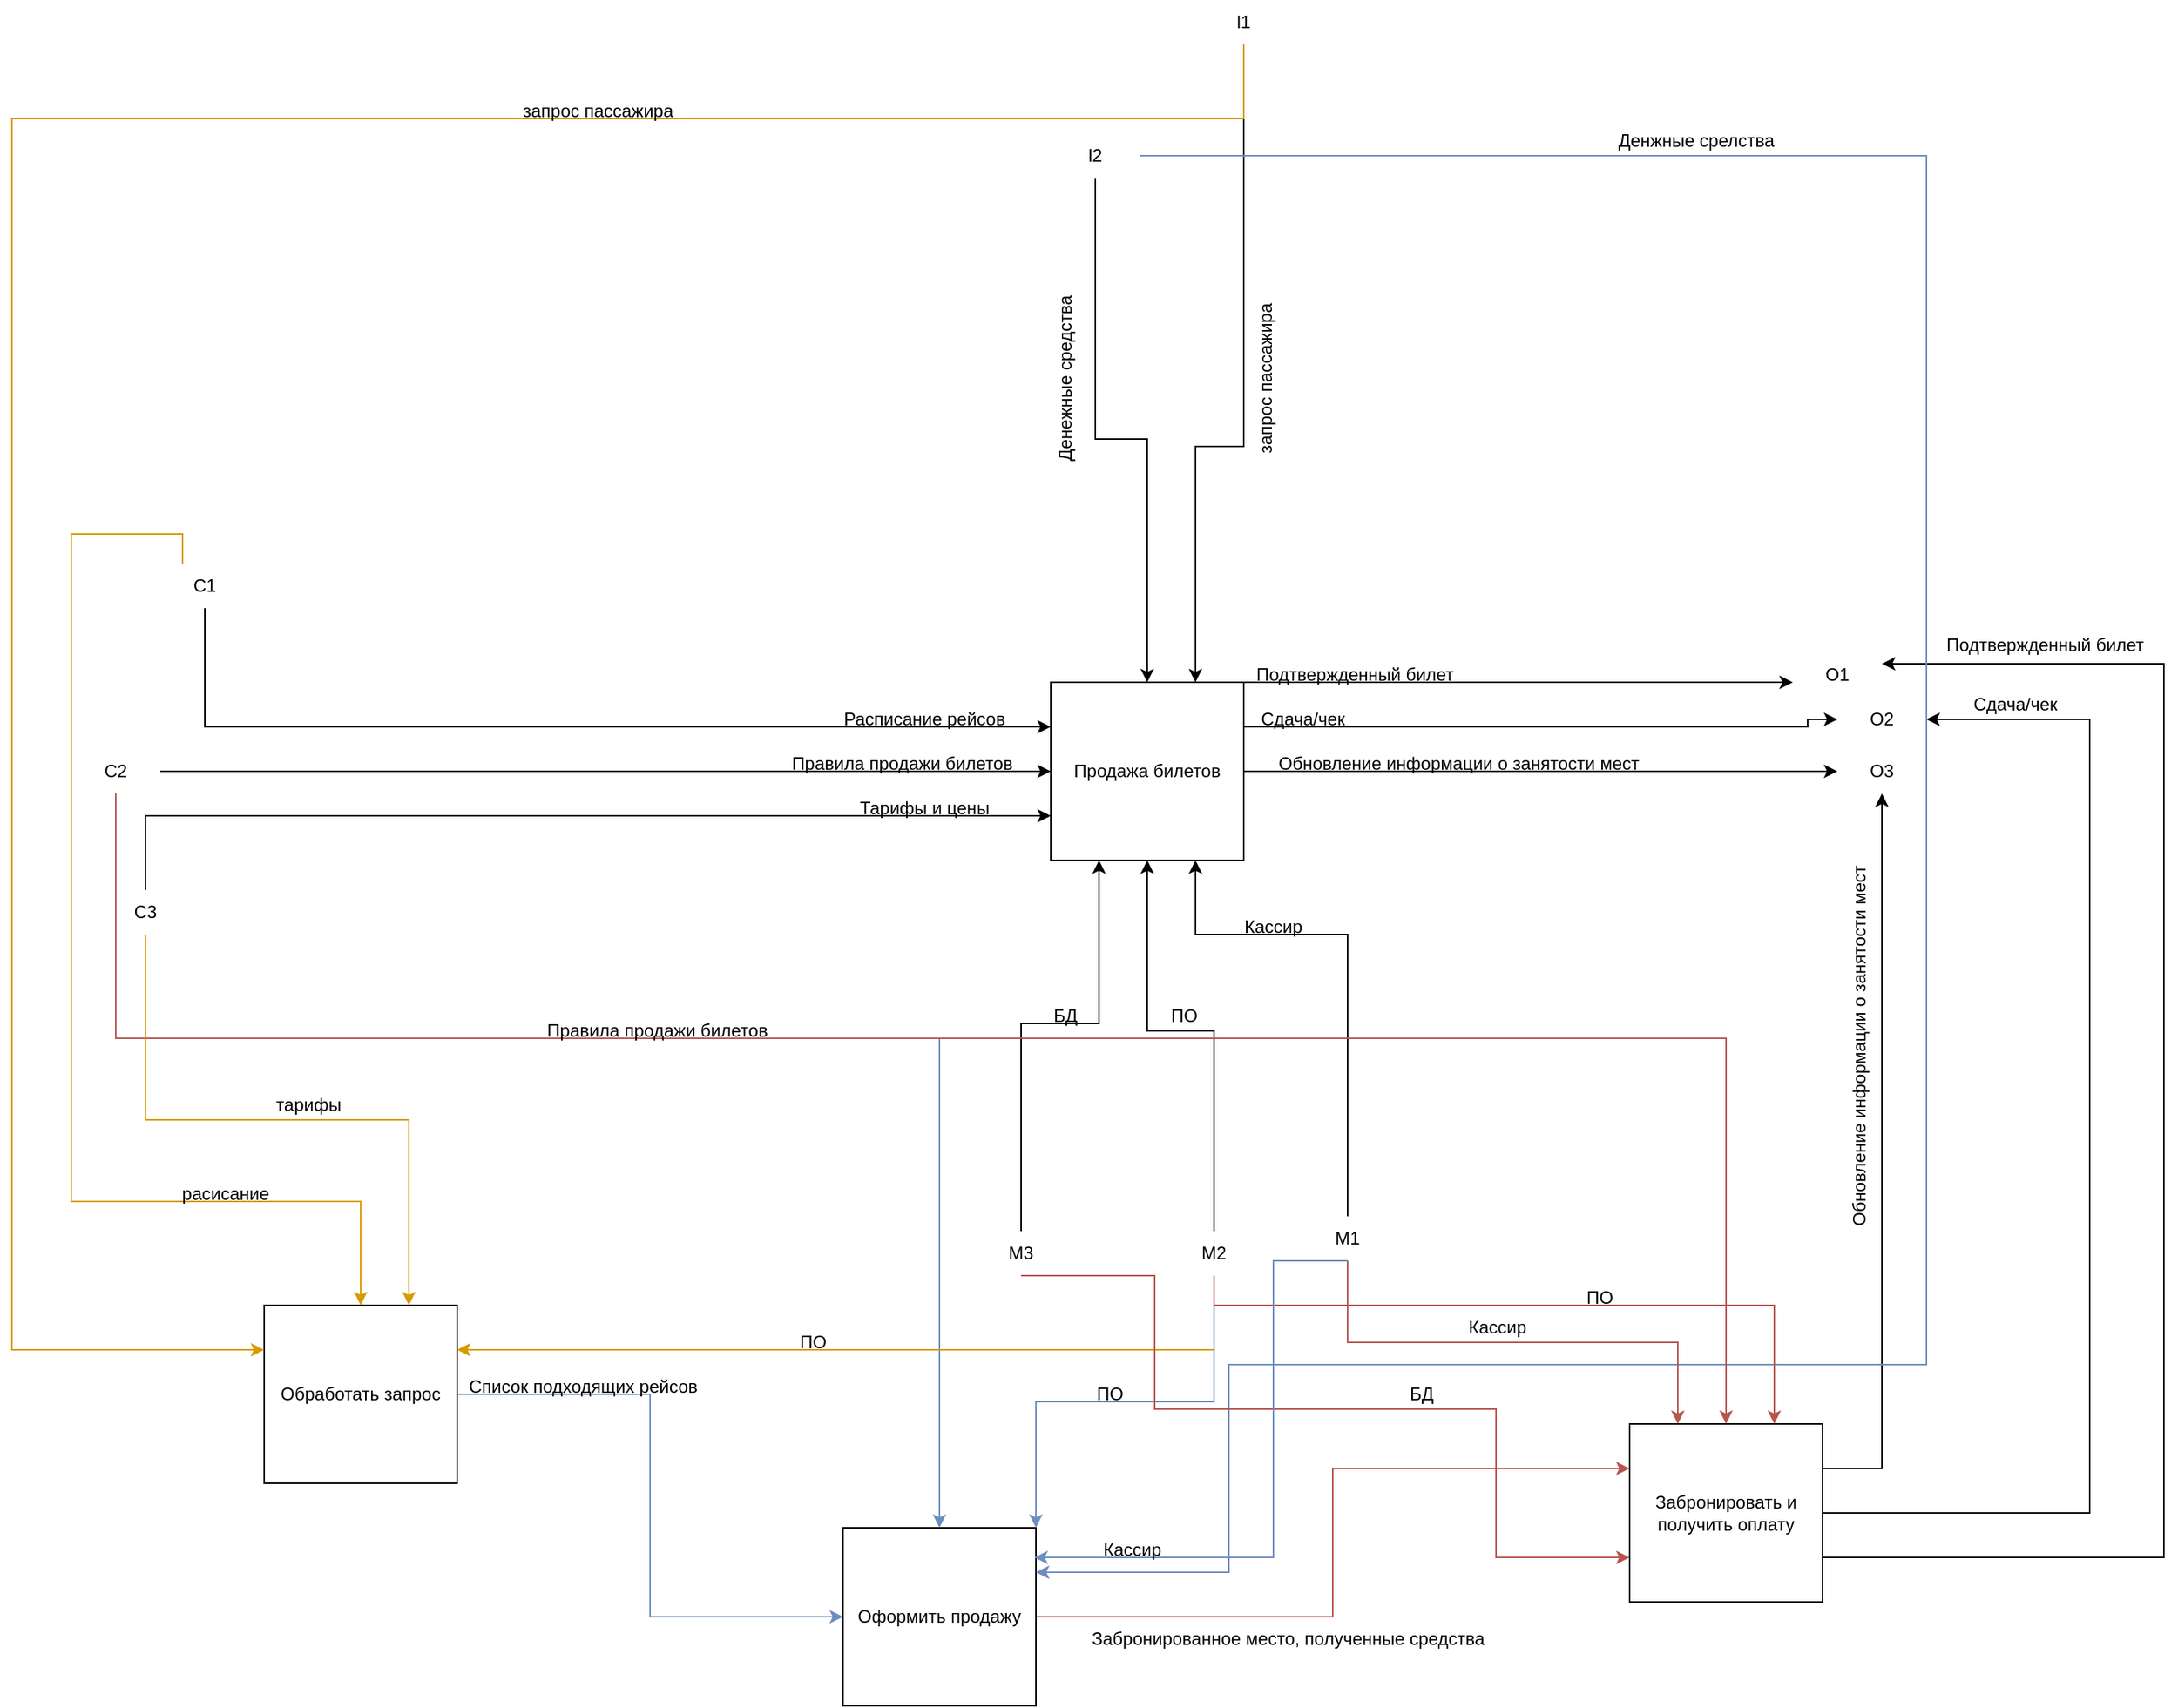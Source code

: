 <mxfile version="28.2.7">
  <diagram name="Страница — 1" id="DKWm9qkPGkfj65cZuVqa">
    <mxGraphModel dx="2431" dy="1322" grid="1" gridSize="10" guides="1" tooltips="1" connect="1" arrows="1" fold="1" page="1" pageScale="1" pageWidth="827" pageHeight="1169" math="0" shadow="0">
      <root>
        <mxCell id="0" />
        <mxCell id="1" parent="0" />
        <mxCell id="-8fjRFRZVDfjd2_MCNy9-50" style="edgeStyle=orthogonalEdgeStyle;rounded=0;orthogonalLoop=1;jettySize=auto;html=1;exitX=1;exitY=0.5;exitDx=0;exitDy=0;entryX=0;entryY=0.5;entryDx=0;entryDy=0;fillColor=#dae8fc;strokeColor=#6c8ebf;" edge="1" parent="1" source="-8fjRFRZVDfjd2_MCNy9-1" target="-8fjRFRZVDfjd2_MCNy9-3">
          <mxGeometry relative="1" as="geometry" />
        </mxCell>
        <mxCell id="-8fjRFRZVDfjd2_MCNy9-1" value="Обработать запрос" style="rounded=0;whiteSpace=wrap;html=1;" vertex="1" parent="1">
          <mxGeometry x="410" y="1180" width="130" height="120" as="geometry" />
        </mxCell>
        <mxCell id="-8fjRFRZVDfjd2_MCNy9-76" style="edgeStyle=orthogonalEdgeStyle;rounded=0;orthogonalLoop=1;jettySize=auto;html=1;exitX=1;exitY=0.25;exitDx=0;exitDy=0;entryX=0.5;entryY=1;entryDx=0;entryDy=0;" edge="1" parent="1" source="-8fjRFRZVDfjd2_MCNy9-2" target="-8fjRFRZVDfjd2_MCNy9-39">
          <mxGeometry relative="1" as="geometry" />
        </mxCell>
        <mxCell id="-8fjRFRZVDfjd2_MCNy9-77" style="edgeStyle=orthogonalEdgeStyle;rounded=0;orthogonalLoop=1;jettySize=auto;html=1;exitX=1;exitY=0.5;exitDx=0;exitDy=0;entryX=1;entryY=0.5;entryDx=0;entryDy=0;" edge="1" parent="1" source="-8fjRFRZVDfjd2_MCNy9-2" target="-8fjRFRZVDfjd2_MCNy9-38">
          <mxGeometry relative="1" as="geometry">
            <Array as="points">
              <mxPoint x="1640" y="1320" />
              <mxPoint x="1640" y="785" />
            </Array>
          </mxGeometry>
        </mxCell>
        <mxCell id="-8fjRFRZVDfjd2_MCNy9-78" style="edgeStyle=orthogonalEdgeStyle;rounded=0;orthogonalLoop=1;jettySize=auto;html=1;exitX=1;exitY=0.75;exitDx=0;exitDy=0;entryX=1;entryY=0.25;entryDx=0;entryDy=0;" edge="1" parent="1" source="-8fjRFRZVDfjd2_MCNy9-2" target="-8fjRFRZVDfjd2_MCNy9-37">
          <mxGeometry relative="1" as="geometry">
            <Array as="points">
              <mxPoint x="1690" y="1350" />
              <mxPoint x="1690" y="748" />
            </Array>
          </mxGeometry>
        </mxCell>
        <mxCell id="-8fjRFRZVDfjd2_MCNy9-2" value="Забронировать и получить оплату" style="rounded=0;whiteSpace=wrap;html=1;" vertex="1" parent="1">
          <mxGeometry x="1330" y="1260" width="130" height="120" as="geometry" />
        </mxCell>
        <mxCell id="-8fjRFRZVDfjd2_MCNy9-62" style="edgeStyle=orthogonalEdgeStyle;rounded=0;orthogonalLoop=1;jettySize=auto;html=1;exitX=1;exitY=0.5;exitDx=0;exitDy=0;entryX=0;entryY=0.25;entryDx=0;entryDy=0;fillColor=#f8cecc;strokeColor=#b85450;" edge="1" parent="1" source="-8fjRFRZVDfjd2_MCNy9-3" target="-8fjRFRZVDfjd2_MCNy9-2">
          <mxGeometry relative="1" as="geometry" />
        </mxCell>
        <mxCell id="-8fjRFRZVDfjd2_MCNy9-3" value="Оформить продажу" style="rounded=0;whiteSpace=wrap;html=1;" vertex="1" parent="1">
          <mxGeometry x="800" y="1330" width="130" height="120" as="geometry" />
        </mxCell>
        <mxCell id="-8fjRFRZVDfjd2_MCNy9-10" style="edgeStyle=orthogonalEdgeStyle;rounded=0;orthogonalLoop=1;jettySize=auto;html=1;exitX=1;exitY=0.25;exitDx=0;exitDy=0;entryX=0;entryY=0.5;entryDx=0;entryDy=0;" edge="1" parent="1" source="-8fjRFRZVDfjd2_MCNy9-5" target="-8fjRFRZVDfjd2_MCNy9-38">
          <mxGeometry relative="1" as="geometry">
            <mxPoint x="1450" y="790" as="targetPoint" />
            <Array as="points">
              <mxPoint x="1450" y="790" />
            </Array>
          </mxGeometry>
        </mxCell>
        <mxCell id="-8fjRFRZVDfjd2_MCNy9-11" style="edgeStyle=orthogonalEdgeStyle;rounded=0;orthogonalLoop=1;jettySize=auto;html=1;exitX=1;exitY=0;exitDx=0;exitDy=0;" edge="1" parent="1" source="-8fjRFRZVDfjd2_MCNy9-5" target="-8fjRFRZVDfjd2_MCNy9-37">
          <mxGeometry relative="1" as="geometry">
            <mxPoint x="1430" y="760" as="targetPoint" />
            <Array as="points">
              <mxPoint x="1310" y="760" />
              <mxPoint x="1310" y="760" />
            </Array>
          </mxGeometry>
        </mxCell>
        <mxCell id="-8fjRFRZVDfjd2_MCNy9-12" style="edgeStyle=orthogonalEdgeStyle;rounded=0;orthogonalLoop=1;jettySize=auto;html=1;exitX=1;exitY=0.5;exitDx=0;exitDy=0;entryX=0;entryY=0.5;entryDx=0;entryDy=0;" edge="1" parent="1" source="-8fjRFRZVDfjd2_MCNy9-5" target="-8fjRFRZVDfjd2_MCNy9-39">
          <mxGeometry relative="1" as="geometry">
            <mxPoint x="1460" y="820" as="targetPoint" />
          </mxGeometry>
        </mxCell>
        <mxCell id="-8fjRFRZVDfjd2_MCNy9-5" value="Продажа билетов" style="rounded=0;whiteSpace=wrap;html=1;" vertex="1" parent="1">
          <mxGeometry x="940" y="760" width="130" height="120" as="geometry" />
        </mxCell>
        <mxCell id="-8fjRFRZVDfjd2_MCNy9-6" value="" style="endArrow=classic;html=1;rounded=0;entryX=0.5;entryY=0;entryDx=0;entryDy=0;edgeStyle=orthogonalEdgeStyle;" edge="1" parent="1" source="-8fjRFRZVDfjd2_MCNy9-36" target="-8fjRFRZVDfjd2_MCNy9-5">
          <mxGeometry width="50" height="50" relative="1" as="geometry">
            <mxPoint x="970" y="430" as="sourcePoint" />
            <mxPoint x="1110" y="710" as="targetPoint" />
            <Array as="points">
              <mxPoint x="970" y="596" />
              <mxPoint x="1005" y="596" />
            </Array>
          </mxGeometry>
        </mxCell>
        <mxCell id="-8fjRFRZVDfjd2_MCNy9-9" value="" style="endArrow=classic;html=1;rounded=0;entryX=0.75;entryY=0;entryDx=0;entryDy=0;edgeStyle=orthogonalEdgeStyle;exitX=0.5;exitY=1;exitDx=0;exitDy=0;" edge="1" parent="1" source="-8fjRFRZVDfjd2_MCNy9-35" target="-8fjRFRZVDfjd2_MCNy9-5">
          <mxGeometry width="50" height="50" relative="1" as="geometry">
            <mxPoint x="1070" y="440" as="sourcePoint" />
            <mxPoint x="830" y="700" as="targetPoint" />
            <Array as="points">
              <mxPoint x="1070" y="601" />
              <mxPoint x="1037" y="601" />
            </Array>
          </mxGeometry>
        </mxCell>
        <mxCell id="-8fjRFRZVDfjd2_MCNy9-13" value="" style="endArrow=classic;html=1;rounded=0;entryX=0;entryY=0.75;entryDx=0;entryDy=0;exitX=0.5;exitY=0;exitDx=0;exitDy=0;edgeStyle=orthogonalEdgeStyle;" edge="1" parent="1" source="-8fjRFRZVDfjd2_MCNy9-42" target="-8fjRFRZVDfjd2_MCNy9-5">
          <mxGeometry width="50" height="50" relative="1" as="geometry">
            <mxPoint x="370" y="850" as="sourcePoint" />
            <mxPoint x="830" y="990" as="targetPoint" />
          </mxGeometry>
        </mxCell>
        <mxCell id="-8fjRFRZVDfjd2_MCNy9-14" value="" style="endArrow=classic;html=1;rounded=0;entryX=0;entryY=0.5;entryDx=0;entryDy=0;exitX=1;exitY=0.5;exitDx=0;exitDy=0;" edge="1" parent="1" source="-8fjRFRZVDfjd2_MCNy9-41" target="-8fjRFRZVDfjd2_MCNy9-5">
          <mxGeometry width="50" height="50" relative="1" as="geometry">
            <mxPoint x="370" y="820" as="sourcePoint" />
            <mxPoint x="830" y="990" as="targetPoint" />
          </mxGeometry>
        </mxCell>
        <mxCell id="-8fjRFRZVDfjd2_MCNy9-15" value="" style="endArrow=classic;html=1;rounded=0;entryX=0;entryY=0.25;entryDx=0;entryDy=0;exitX=0.5;exitY=1;exitDx=0;exitDy=0;edgeStyle=orthogonalEdgeStyle;" edge="1" parent="1" source="-8fjRFRZVDfjd2_MCNy9-40" target="-8fjRFRZVDfjd2_MCNy9-5">
          <mxGeometry width="50" height="50" relative="1" as="geometry">
            <mxPoint x="380" y="790" as="sourcePoint" />
            <mxPoint x="830" y="990" as="targetPoint" />
          </mxGeometry>
        </mxCell>
        <mxCell id="-8fjRFRZVDfjd2_MCNy9-16" value="" style="endArrow=classic;html=1;rounded=0;entryX=0.75;entryY=1;entryDx=0;entryDy=0;edgeStyle=orthogonalEdgeStyle;exitX=0.5;exitY=0;exitDx=0;exitDy=0;" edge="1" parent="1" source="-8fjRFRZVDfjd2_MCNy9-43" target="-8fjRFRZVDfjd2_MCNy9-5">
          <mxGeometry width="50" height="50" relative="1" as="geometry">
            <mxPoint x="1140" y="1110" as="sourcePoint" />
            <mxPoint x="830" y="990" as="targetPoint" />
            <Array as="points">
              <mxPoint x="1140" y="930" />
              <mxPoint x="1038" y="930" />
            </Array>
          </mxGeometry>
        </mxCell>
        <mxCell id="-8fjRFRZVDfjd2_MCNy9-17" value="" style="endArrow=classic;html=1;rounded=0;entryX=0.5;entryY=1;entryDx=0;entryDy=0;edgeStyle=orthogonalEdgeStyle;exitX=0.5;exitY=0;exitDx=0;exitDy=0;" edge="1" parent="1" source="-8fjRFRZVDfjd2_MCNy9-44" target="-8fjRFRZVDfjd2_MCNy9-5">
          <mxGeometry width="50" height="50" relative="1" as="geometry">
            <mxPoint x="1050" y="1110" as="sourcePoint" />
            <mxPoint x="830" y="990" as="targetPoint" />
            <Array as="points">
              <mxPoint x="1050" y="995" />
              <mxPoint x="1005" y="995" />
            </Array>
          </mxGeometry>
        </mxCell>
        <mxCell id="-8fjRFRZVDfjd2_MCNy9-18" value="" style="endArrow=classic;html=1;rounded=0;entryX=0.25;entryY=1;entryDx=0;entryDy=0;edgeStyle=orthogonalEdgeStyle;exitX=0.5;exitY=0;exitDx=0;exitDy=0;" edge="1" parent="1" source="-8fjRFRZVDfjd2_MCNy9-45" target="-8fjRFRZVDfjd2_MCNy9-5">
          <mxGeometry width="50" height="50" relative="1" as="geometry">
            <mxPoint x="920" y="1100" as="sourcePoint" />
            <mxPoint x="830" y="990" as="targetPoint" />
            <Array as="points">
              <mxPoint x="920" y="990" />
              <mxPoint x="972" y="990" />
            </Array>
          </mxGeometry>
        </mxCell>
        <mxCell id="-8fjRFRZVDfjd2_MCNy9-19" value="запрос пассажира" style="text;html=1;whiteSpace=wrap;strokeColor=none;fillColor=none;align=center;verticalAlign=middle;rounded=0;rotation=-90;" vertex="1" parent="1">
          <mxGeometry x="1020" y="540" width="130" height="30" as="geometry" />
        </mxCell>
        <mxCell id="-8fjRFRZVDfjd2_MCNy9-20" value="Денежные средства" style="text;html=1;whiteSpace=wrap;strokeColor=none;fillColor=none;align=center;verticalAlign=middle;rounded=0;rotation=-90;" vertex="1" parent="1">
          <mxGeometry x="880" y="540" width="140" height="30" as="geometry" />
        </mxCell>
        <mxCell id="-8fjRFRZVDfjd2_MCNy9-21" value="Подтвержденный билет" style="text;html=1;whiteSpace=wrap;strokeColor=none;fillColor=none;align=center;verticalAlign=middle;rounded=0;" vertex="1" parent="1">
          <mxGeometry x="1070" y="740" width="150" height="30" as="geometry" />
        </mxCell>
        <mxCell id="-8fjRFRZVDfjd2_MCNy9-22" value="Сдача/чек" style="text;html=1;whiteSpace=wrap;strokeColor=none;fillColor=none;align=center;verticalAlign=middle;rounded=0;" vertex="1" parent="1">
          <mxGeometry x="1080" y="770" width="60" height="30" as="geometry" />
        </mxCell>
        <mxCell id="-8fjRFRZVDfjd2_MCNy9-25" value="Обновление информации о занятости мест" style="text;html=1;whiteSpace=wrap;strokeColor=none;fillColor=none;align=center;verticalAlign=middle;rounded=0;" vertex="1" parent="1">
          <mxGeometry x="1070" y="800" width="290" height="30" as="geometry" />
        </mxCell>
        <mxCell id="-8fjRFRZVDfjd2_MCNy9-27" value="Кассир" style="text;html=1;whiteSpace=wrap;strokeColor=none;fillColor=none;align=center;verticalAlign=middle;rounded=0;" vertex="1" parent="1">
          <mxGeometry x="1060" y="910" width="60" height="30" as="geometry" />
        </mxCell>
        <mxCell id="-8fjRFRZVDfjd2_MCNy9-28" value="ПО" style="text;html=1;whiteSpace=wrap;strokeColor=none;fillColor=none;align=center;verticalAlign=middle;rounded=0;" vertex="1" parent="1">
          <mxGeometry x="1000" y="970" width="60" height="30" as="geometry" />
        </mxCell>
        <mxCell id="-8fjRFRZVDfjd2_MCNy9-29" value="БД" style="text;html=1;whiteSpace=wrap;strokeColor=none;fillColor=none;align=center;verticalAlign=middle;rounded=0;" vertex="1" parent="1">
          <mxGeometry x="920" y="970" width="60" height="30" as="geometry" />
        </mxCell>
        <mxCell id="-8fjRFRZVDfjd2_MCNy9-30" value="Расписание рейсов" style="text;html=1;whiteSpace=wrap;strokeColor=none;fillColor=none;align=center;verticalAlign=middle;rounded=0;" vertex="1" parent="1">
          <mxGeometry x="790" y="770" width="130" height="30" as="geometry" />
        </mxCell>
        <mxCell id="-8fjRFRZVDfjd2_MCNy9-31" value="Правила продажи билетов" style="text;html=1;whiteSpace=wrap;strokeColor=none;fillColor=none;align=center;verticalAlign=middle;rounded=0;" vertex="1" parent="1">
          <mxGeometry x="750" y="800" width="180" height="30" as="geometry" />
        </mxCell>
        <mxCell id="-8fjRFRZVDfjd2_MCNy9-32" value="Тарифы и цены" style="text;html=1;whiteSpace=wrap;strokeColor=none;fillColor=none;align=center;verticalAlign=middle;rounded=0;" vertex="1" parent="1">
          <mxGeometry x="790" y="830" width="130" height="30" as="geometry" />
        </mxCell>
        <mxCell id="-8fjRFRZVDfjd2_MCNy9-47" style="edgeStyle=orthogonalEdgeStyle;rounded=0;orthogonalLoop=1;jettySize=auto;html=1;exitX=0.5;exitY=1;exitDx=0;exitDy=0;entryX=0;entryY=0.25;entryDx=0;entryDy=0;fillColor=#ffe6cc;strokeColor=#d79b00;" edge="1" parent="1" source="-8fjRFRZVDfjd2_MCNy9-35" target="-8fjRFRZVDfjd2_MCNy9-1">
          <mxGeometry relative="1" as="geometry">
            <Array as="points">
              <mxPoint x="1070" y="380" />
              <mxPoint x="240" y="380" />
              <mxPoint x="240" y="1210" />
            </Array>
          </mxGeometry>
        </mxCell>
        <mxCell id="-8fjRFRZVDfjd2_MCNy9-35" value="l1" style="text;html=1;whiteSpace=wrap;strokeColor=none;fillColor=none;align=center;verticalAlign=middle;rounded=0;" vertex="1" parent="1">
          <mxGeometry x="1040" y="300" width="60" height="30" as="geometry" />
        </mxCell>
        <mxCell id="-8fjRFRZVDfjd2_MCNy9-59" style="edgeStyle=orthogonalEdgeStyle;rounded=0;orthogonalLoop=1;jettySize=auto;html=1;exitX=1;exitY=0.5;exitDx=0;exitDy=0;entryX=1;entryY=0.25;entryDx=0;entryDy=0;fillColor=#dae8fc;strokeColor=#6c8ebf;" edge="1" parent="1" source="-8fjRFRZVDfjd2_MCNy9-36" target="-8fjRFRZVDfjd2_MCNy9-3">
          <mxGeometry relative="1" as="geometry">
            <Array as="points">
              <mxPoint x="1530" y="405" />
              <mxPoint x="1530" y="1220" />
              <mxPoint x="1060" y="1220" />
              <mxPoint x="1060" y="1360" />
            </Array>
          </mxGeometry>
        </mxCell>
        <mxCell id="-8fjRFRZVDfjd2_MCNy9-36" value="l2" style="text;html=1;whiteSpace=wrap;strokeColor=none;fillColor=none;align=center;verticalAlign=middle;rounded=0;" vertex="1" parent="1">
          <mxGeometry x="940" y="390" width="60" height="30" as="geometry" />
        </mxCell>
        <mxCell id="-8fjRFRZVDfjd2_MCNy9-37" value="O1" style="text;html=1;whiteSpace=wrap;strokeColor=none;fillColor=none;align=center;verticalAlign=middle;rounded=0;" vertex="1" parent="1">
          <mxGeometry x="1440" y="740" width="60" height="30" as="geometry" />
        </mxCell>
        <mxCell id="-8fjRFRZVDfjd2_MCNy9-38" value="O2" style="text;html=1;whiteSpace=wrap;strokeColor=none;fillColor=none;align=center;verticalAlign=middle;rounded=0;" vertex="1" parent="1">
          <mxGeometry x="1470" y="770" width="60" height="30" as="geometry" />
        </mxCell>
        <mxCell id="-8fjRFRZVDfjd2_MCNy9-39" value="O3" style="text;html=1;whiteSpace=wrap;strokeColor=none;fillColor=none;align=center;verticalAlign=middle;rounded=0;" vertex="1" parent="1">
          <mxGeometry x="1470" y="805" width="60" height="30" as="geometry" />
        </mxCell>
        <mxCell id="-8fjRFRZVDfjd2_MCNy9-40" value="С1" style="text;html=1;whiteSpace=wrap;strokeColor=none;fillColor=none;align=center;verticalAlign=middle;rounded=0;" vertex="1" parent="1">
          <mxGeometry x="340" y="680" width="60" height="30" as="geometry" />
        </mxCell>
        <mxCell id="-8fjRFRZVDfjd2_MCNy9-63" style="edgeStyle=orthogonalEdgeStyle;rounded=0;orthogonalLoop=1;jettySize=auto;html=1;exitX=0.5;exitY=1;exitDx=0;exitDy=0;entryX=0.5;entryY=0;entryDx=0;entryDy=0;fillColor=#dae8fc;strokeColor=#6c8ebf;" edge="1" parent="1" source="-8fjRFRZVDfjd2_MCNy9-41" target="-8fjRFRZVDfjd2_MCNy9-3">
          <mxGeometry relative="1" as="geometry">
            <Array as="points">
              <mxPoint x="310" y="1000" />
              <mxPoint x="865" y="1000" />
            </Array>
          </mxGeometry>
        </mxCell>
        <mxCell id="-8fjRFRZVDfjd2_MCNy9-69" style="edgeStyle=orthogonalEdgeStyle;rounded=0;orthogonalLoop=1;jettySize=auto;html=1;exitX=0.5;exitY=1;exitDx=0;exitDy=0;entryX=0.5;entryY=0;entryDx=0;entryDy=0;fillColor=#f8cecc;strokeColor=#b85450;" edge="1" parent="1" source="-8fjRFRZVDfjd2_MCNy9-41" target="-8fjRFRZVDfjd2_MCNy9-2">
          <mxGeometry relative="1" as="geometry">
            <Array as="points">
              <mxPoint x="310" y="1000" />
              <mxPoint x="1395" y="1000" />
            </Array>
          </mxGeometry>
        </mxCell>
        <mxCell id="-8fjRFRZVDfjd2_MCNy9-41" value="С2" style="text;html=1;whiteSpace=wrap;strokeColor=none;fillColor=none;align=center;verticalAlign=middle;rounded=0;" vertex="1" parent="1">
          <mxGeometry x="280" y="805" width="60" height="30" as="geometry" />
        </mxCell>
        <mxCell id="-8fjRFRZVDfjd2_MCNy9-55" style="edgeStyle=orthogonalEdgeStyle;rounded=0;orthogonalLoop=1;jettySize=auto;html=1;exitX=0.5;exitY=1;exitDx=0;exitDy=0;entryX=0.75;entryY=0;entryDx=0;entryDy=0;fillColor=#ffe6cc;strokeColor=#d79b00;" edge="1" parent="1" source="-8fjRFRZVDfjd2_MCNy9-42" target="-8fjRFRZVDfjd2_MCNy9-1">
          <mxGeometry relative="1" as="geometry">
            <Array as="points">
              <mxPoint x="330" y="1055" />
              <mxPoint x="508" y="1055" />
            </Array>
          </mxGeometry>
        </mxCell>
        <mxCell id="-8fjRFRZVDfjd2_MCNy9-42" value="С3" style="text;html=1;whiteSpace=wrap;strokeColor=none;fillColor=none;align=center;verticalAlign=middle;rounded=0;" vertex="1" parent="1">
          <mxGeometry x="300" y="900" width="60" height="30" as="geometry" />
        </mxCell>
        <mxCell id="-8fjRFRZVDfjd2_MCNy9-70" style="edgeStyle=orthogonalEdgeStyle;rounded=0;orthogonalLoop=1;jettySize=auto;html=1;exitX=0.5;exitY=1;exitDx=0;exitDy=0;entryX=0.25;entryY=0;entryDx=0;entryDy=0;fillColor=#f8cecc;strokeColor=#b85450;" edge="1" parent="1" source="-8fjRFRZVDfjd2_MCNy9-43" target="-8fjRFRZVDfjd2_MCNy9-2">
          <mxGeometry relative="1" as="geometry" />
        </mxCell>
        <mxCell id="-8fjRFRZVDfjd2_MCNy9-43" value="М1" style="text;html=1;whiteSpace=wrap;strokeColor=none;fillColor=none;align=center;verticalAlign=middle;rounded=0;" vertex="1" parent="1">
          <mxGeometry x="1110" y="1120" width="60" height="30" as="geometry" />
        </mxCell>
        <mxCell id="-8fjRFRZVDfjd2_MCNy9-57" style="edgeStyle=orthogonalEdgeStyle;rounded=0;orthogonalLoop=1;jettySize=auto;html=1;exitX=0.5;exitY=1;exitDx=0;exitDy=0;entryX=1;entryY=0.25;entryDx=0;entryDy=0;fillColor=#ffe6cc;strokeColor=#d79b00;" edge="1" parent="1" source="-8fjRFRZVDfjd2_MCNy9-44" target="-8fjRFRZVDfjd2_MCNy9-1">
          <mxGeometry relative="1" as="geometry" />
        </mxCell>
        <mxCell id="-8fjRFRZVDfjd2_MCNy9-61" style="edgeStyle=orthogonalEdgeStyle;rounded=0;orthogonalLoop=1;jettySize=auto;html=1;exitX=0.5;exitY=1;exitDx=0;exitDy=0;entryX=1;entryY=0;entryDx=0;entryDy=0;fillColor=#dae8fc;strokeColor=#6c8ebf;" edge="1" parent="1" source="-8fjRFRZVDfjd2_MCNy9-44" target="-8fjRFRZVDfjd2_MCNy9-3">
          <mxGeometry relative="1" as="geometry" />
        </mxCell>
        <mxCell id="-8fjRFRZVDfjd2_MCNy9-71" style="edgeStyle=orthogonalEdgeStyle;rounded=0;orthogonalLoop=1;jettySize=auto;html=1;exitX=0.5;exitY=1;exitDx=0;exitDy=0;entryX=0.75;entryY=0;entryDx=0;entryDy=0;fillColor=#f8cecc;strokeColor=#b85450;" edge="1" parent="1" source="-8fjRFRZVDfjd2_MCNy9-44" target="-8fjRFRZVDfjd2_MCNy9-2">
          <mxGeometry relative="1" as="geometry">
            <Array as="points">
              <mxPoint x="1050" y="1180" />
              <mxPoint x="1428" y="1180" />
            </Array>
          </mxGeometry>
        </mxCell>
        <mxCell id="-8fjRFRZVDfjd2_MCNy9-44" value="М2" style="text;html=1;whiteSpace=wrap;strokeColor=none;fillColor=none;align=center;verticalAlign=middle;rounded=0;" vertex="1" parent="1">
          <mxGeometry x="1020" y="1130" width="60" height="30" as="geometry" />
        </mxCell>
        <mxCell id="-8fjRFRZVDfjd2_MCNy9-72" style="edgeStyle=orthogonalEdgeStyle;rounded=0;orthogonalLoop=1;jettySize=auto;html=1;exitX=0.5;exitY=1;exitDx=0;exitDy=0;entryX=0;entryY=0.75;entryDx=0;entryDy=0;fillColor=#f8cecc;strokeColor=#b85450;" edge="1" parent="1" source="-8fjRFRZVDfjd2_MCNy9-45" target="-8fjRFRZVDfjd2_MCNy9-2">
          <mxGeometry relative="1" as="geometry">
            <Array as="points">
              <mxPoint x="1010" y="1160" />
              <mxPoint x="1010" y="1250" />
              <mxPoint x="1240" y="1250" />
              <mxPoint x="1240" y="1350" />
            </Array>
          </mxGeometry>
        </mxCell>
        <mxCell id="-8fjRFRZVDfjd2_MCNy9-45" value="М3" style="text;html=1;whiteSpace=wrap;strokeColor=none;fillColor=none;align=center;verticalAlign=middle;rounded=0;" vertex="1" parent="1">
          <mxGeometry x="890" y="1130" width="60" height="30" as="geometry" />
        </mxCell>
        <mxCell id="-8fjRFRZVDfjd2_MCNy9-48" value="запрос пассажира" style="text;html=1;whiteSpace=wrap;strokeColor=none;fillColor=none;align=center;verticalAlign=middle;rounded=0;" vertex="1" parent="1">
          <mxGeometry x="570" y="360" width="130" height="30" as="geometry" />
        </mxCell>
        <mxCell id="-8fjRFRZVDfjd2_MCNy9-51" value="Список подходящих рейсов" style="text;html=1;whiteSpace=wrap;strokeColor=none;fillColor=none;align=center;verticalAlign=middle;rounded=0;" vertex="1" parent="1">
          <mxGeometry x="510" y="1220" width="230" height="30" as="geometry" />
        </mxCell>
        <mxCell id="-8fjRFRZVDfjd2_MCNy9-53" style="edgeStyle=orthogonalEdgeStyle;rounded=0;orthogonalLoop=1;jettySize=auto;html=1;exitX=0.25;exitY=0;exitDx=0;exitDy=0;entryX=0.5;entryY=0;entryDx=0;entryDy=0;fillColor=#ffe6cc;strokeColor=#d79b00;" edge="1" parent="1" source="-8fjRFRZVDfjd2_MCNy9-40" target="-8fjRFRZVDfjd2_MCNy9-1">
          <mxGeometry relative="1" as="geometry">
            <mxPoint x="560" y="1200" as="targetPoint" />
            <Array as="points">
              <mxPoint x="355" y="660" />
              <mxPoint x="280" y="660" />
              <mxPoint x="280" y="1110" />
              <mxPoint x="475" y="1110" />
            </Array>
          </mxGeometry>
        </mxCell>
        <mxCell id="-8fjRFRZVDfjd2_MCNy9-54" value="расисание" style="text;html=1;whiteSpace=wrap;strokeColor=none;fillColor=none;align=center;verticalAlign=middle;rounded=0;" vertex="1" parent="1">
          <mxGeometry x="354" y="1090" width="60" height="30" as="geometry" />
        </mxCell>
        <mxCell id="-8fjRFRZVDfjd2_MCNy9-56" value="тарифы" style="text;html=1;whiteSpace=wrap;strokeColor=none;fillColor=none;align=center;verticalAlign=middle;rounded=0;" vertex="1" parent="1">
          <mxGeometry x="410" y="1030" width="60" height="30" as="geometry" />
        </mxCell>
        <mxCell id="-8fjRFRZVDfjd2_MCNy9-58" value="ПО" style="text;html=1;whiteSpace=wrap;strokeColor=none;fillColor=none;align=center;verticalAlign=middle;rounded=0;" vertex="1" parent="1">
          <mxGeometry x="750" y="1190" width="60" height="30" as="geometry" />
        </mxCell>
        <mxCell id="-8fjRFRZVDfjd2_MCNy9-60" value="Денжные срелства" style="text;html=1;whiteSpace=wrap;strokeColor=none;fillColor=none;align=center;verticalAlign=middle;rounded=0;" vertex="1" parent="1">
          <mxGeometry x="1290" y="380" width="170" height="30" as="geometry" />
        </mxCell>
        <mxCell id="-8fjRFRZVDfjd2_MCNy9-64" value="Правила продажи билетов" style="text;html=1;whiteSpace=wrap;strokeColor=none;fillColor=none;align=center;verticalAlign=middle;rounded=0;" vertex="1" parent="1">
          <mxGeometry x="580" y="980" width="190" height="30" as="geometry" />
        </mxCell>
        <mxCell id="-8fjRFRZVDfjd2_MCNy9-65" value="ПО" style="text;html=1;whiteSpace=wrap;strokeColor=none;fillColor=none;align=center;verticalAlign=middle;rounded=0;" vertex="1" parent="1">
          <mxGeometry x="950" y="1225" width="60" height="30" as="geometry" />
        </mxCell>
        <mxCell id="-8fjRFRZVDfjd2_MCNy9-66" style="edgeStyle=orthogonalEdgeStyle;rounded=0;orthogonalLoop=1;jettySize=auto;html=1;exitX=0.5;exitY=1;exitDx=0;exitDy=0;entryX=0.992;entryY=0.167;entryDx=0;entryDy=0;entryPerimeter=0;fillColor=#dae8fc;strokeColor=#6c8ebf;" edge="1" parent="1" source="-8fjRFRZVDfjd2_MCNy9-43" target="-8fjRFRZVDfjd2_MCNy9-3">
          <mxGeometry relative="1" as="geometry">
            <Array as="points">
              <mxPoint x="1090" y="1150" />
              <mxPoint x="1090" y="1350" />
            </Array>
          </mxGeometry>
        </mxCell>
        <mxCell id="-8fjRFRZVDfjd2_MCNy9-67" value="Кассир" style="text;html=1;whiteSpace=wrap;strokeColor=none;fillColor=none;align=center;verticalAlign=middle;rounded=0;" vertex="1" parent="1">
          <mxGeometry x="965" y="1330" width="60" height="30" as="geometry" />
        </mxCell>
        <mxCell id="-8fjRFRZVDfjd2_MCNy9-68" value="Забронированное место, полученные средства" style="text;html=1;whiteSpace=wrap;strokeColor=none;fillColor=none;align=center;verticalAlign=middle;rounded=0;" vertex="1" parent="1">
          <mxGeometry x="930" y="1390" width="340" height="30" as="geometry" />
        </mxCell>
        <mxCell id="-8fjRFRZVDfjd2_MCNy9-73" value="БД" style="text;html=1;whiteSpace=wrap;strokeColor=none;fillColor=none;align=center;verticalAlign=middle;rounded=0;" vertex="1" parent="1">
          <mxGeometry x="1160" y="1225" width="60" height="30" as="geometry" />
        </mxCell>
        <mxCell id="-8fjRFRZVDfjd2_MCNy9-74" value="Кассир" style="text;html=1;whiteSpace=wrap;strokeColor=none;fillColor=none;align=center;verticalAlign=middle;rounded=0;" vertex="1" parent="1">
          <mxGeometry x="1211" y="1180" width="60" height="30" as="geometry" />
        </mxCell>
        <mxCell id="-8fjRFRZVDfjd2_MCNy9-75" value="ПО" style="text;html=1;whiteSpace=wrap;strokeColor=none;fillColor=none;align=center;verticalAlign=middle;rounded=0;" vertex="1" parent="1">
          <mxGeometry x="1280" y="1160" width="60" height="30" as="geometry" />
        </mxCell>
        <mxCell id="-8fjRFRZVDfjd2_MCNy9-79" value="Подтвержденный билет" style="text;html=1;whiteSpace=wrap;strokeColor=none;fillColor=none;align=center;verticalAlign=middle;rounded=0;" vertex="1" parent="1">
          <mxGeometry x="1530" y="720" width="160" height="30" as="geometry" />
        </mxCell>
        <mxCell id="-8fjRFRZVDfjd2_MCNy9-80" value="Сдача/чек" style="text;html=1;whiteSpace=wrap;strokeColor=none;fillColor=none;align=center;verticalAlign=middle;rounded=0;" vertex="1" parent="1">
          <mxGeometry x="1560" y="760" width="60" height="30" as="geometry" />
        </mxCell>
        <mxCell id="-8fjRFRZVDfjd2_MCNy9-81" value="Обновление информации о занятости мест" style="text;html=1;whiteSpace=wrap;strokeColor=none;fillColor=none;align=center;verticalAlign=middle;rounded=0;rotation=-90;" vertex="1" parent="1">
          <mxGeometry x="1340" y="990" width="290" height="30" as="geometry" />
        </mxCell>
      </root>
    </mxGraphModel>
  </diagram>
</mxfile>
